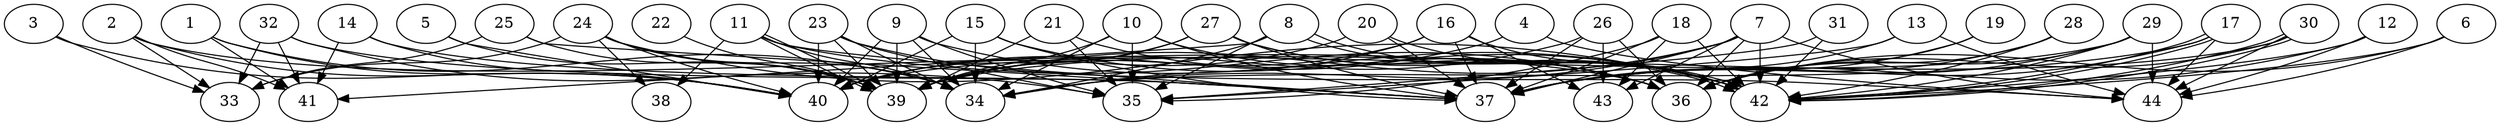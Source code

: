 // DAG (tier=3-complex, mode=compute, n=44, ccr=0.460, fat=0.800, density=0.628, regular=0.214, jump=0.306, mindata=1048576, maxdata=16777216)
// DAG automatically generated by daggen at Sun Aug 24 16:33:35 2025
// /home/ermia/Project/Environments/daggen/bin/daggen --dot --ccr 0.460 --fat 0.800 --regular 0.214 --density 0.628 --jump 0.306 --mindata 1048576 --maxdata 16777216 -n 44 
digraph G {
  1 [size="4399013549396464128", alpha="0.14", expect_size="2199506774698232064"]
  1 -> 34 [size ="2131675156840448"]
  1 -> 40 [size ="2131675156840448"]
  1 -> 41 [size ="2131675156840448"]
  2 [size="78720349339716848", alpha="0.14", expect_size="39360174669858424"]
  2 -> 33 [size ="1995389200760832"]
  2 -> 36 [size ="1995389200760832"]
  2 -> 40 [size ="1995389200760832"]
  2 -> 41 [size ="1995389200760832"]
  3 [size="1207116841612222660608", alpha="0.20", expect_size="603558420806111330304"]
  3 -> 33 [size ="906962908741632"]
  3 -> 40 [size ="906962908741632"]
  4 [size="4850373096863438", alpha="0.10", expect_size="2425186548431719"]
  4 -> 40 [size ="117650436915200"]
  4 -> 44 [size ="117650436915200"]
  5 [size="23570780520448000000", alpha="0.16", expect_size="11785390260224000000"]
  5 -> 39 [size ="65766686720000"]
  5 -> 40 [size ="65766686720000"]
  6 [size="184355244672221708288", alpha="0.13", expect_size="92177622336110854144"]
  6 -> 36 [size ="259135543181312"]
  6 -> 42 [size ="259135543181312"]
  6 -> 44 [size ="259135543181312"]
  7 [size="151708882158789", alpha="0.10", expect_size="75854441079394"]
  7 -> 34 [size ="11385228492800"]
  7 -> 36 [size ="11385228492800"]
  7 -> 37 [size ="11385228492800"]
  7 -> 39 [size ="11385228492800"]
  7 -> 42 [size ="11385228492800"]
  7 -> 43 [size ="11385228492800"]
  7 -> 44 [size ="11385228492800"]
  8 [size="2530498589413580288", alpha="0.15", expect_size="1265249294706790144"]
  8 -> 34 [size ="1401581006225408"]
  8 -> 35 [size ="1401581006225408"]
  8 -> 41 [size ="1401581006225408"]
  8 -> 42 [size ="1401581006225408"]
  8 -> 42 [size ="1401581006225408"]
  9 [size="52222308841011464", alpha="0.02", expect_size="26111154420505732"]
  9 -> 34 [size ="105896185167872"]
  9 -> 35 [size ="105896185167872"]
  9 -> 39 [size ="105896185167872"]
  9 -> 40 [size ="105896185167872"]
  9 -> 42 [size ="105896185167872"]
  10 [size="1264061603322628407296", alpha="0.05", expect_size="632030801661314203648"]
  10 -> 34 [size ="935266718056448"]
  10 -> 35 [size ="935266718056448"]
  10 -> 36 [size ="935266718056448"]
  10 -> 37 [size ="935266718056448"]
  10 -> 39 [size ="935266718056448"]
  11 [size="631876095393660928000", alpha="0.13", expect_size="315938047696830464000"]
  11 -> 34 [size ="589084963635200"]
  11 -> 37 [size ="589084963635200"]
  11 -> 38 [size ="589084963635200"]
  11 -> 39 [size ="589084963635200"]
  11 -> 39 [size ="589084963635200"]
  11 -> 44 [size ="589084963635200"]
  12 [size="89882828598767504", alpha="0.02", expect_size="44941414299383752"]
  12 -> 37 [size ="2183063291297792"]
  12 -> 42 [size ="2183063291297792"]
  12 -> 44 [size ="2183063291297792"]
  13 [size="65257627747913440", alpha="0.01", expect_size="32628813873956720"]
  13 -> 35 [size ="1329662315724800"]
  13 -> 37 [size ="1329662315724800"]
  13 -> 44 [size ="1329662315724800"]
  14 [size="23449281328511536", alpha="0.16", expect_size="11724640664255768"]
  14 -> 37 [size ="1410921595404288"]
  14 -> 40 [size ="1410921595404288"]
  14 -> 41 [size ="1410921595404288"]
  15 [size="252841772117731296", alpha="0.00", expect_size="126420886058865648"]
  15 -> 34 [size ="197158326239232"]
  15 -> 37 [size ="197158326239232"]
  15 -> 40 [size ="197158326239232"]
  15 -> 42 [size ="197158326239232"]
  16 [size="3091316953712010752", alpha="0.02", expect_size="1545658476856005376"]
  16 -> 34 [size ="1889450602790912"]
  16 -> 37 [size ="1889450602790912"]
  16 -> 39 [size ="1889450602790912"]
  16 -> 42 [size ="1889450602790912"]
  16 -> 43 [size ="1889450602790912"]
  17 [size="666346849763168128", alpha="0.03", expect_size="333173424881584064"]
  17 -> 34 [size ="700321001111552"]
  17 -> 37 [size ="700321001111552"]
  17 -> 42 [size ="700321001111552"]
  17 -> 42 [size ="700321001111552"]
  17 -> 44 [size ="700321001111552"]
  18 [size="7571033500810782", alpha="0.02", expect_size="3785516750405391"]
  18 -> 35 [size ="946282302537728"]
  18 -> 37 [size ="946282302537728"]
  18 -> 42 [size ="946282302537728"]
  18 -> 43 [size ="946282302537728"]
  19 [size="793158760995118848", alpha="0.07", expect_size="396579380497559424"]
  19 -> 36 [size ="413158439124992"]
  19 -> 37 [size ="413158439124992"]
  20 [size="367267880236741440", alpha="0.19", expect_size="183633940118370720"]
  20 -> 37 [size ="142875853586432"]
  20 -> 40 [size ="142875853586432"]
  20 -> 42 [size ="142875853586432"]
  21 [size="1335023182800379445248", alpha="0.08", expect_size="667511591400189722624"]
  21 -> 35 [size ="969949652713472"]
  21 -> 36 [size ="969949652713472"]
  21 -> 39 [size ="969949652713472"]
  22 [size="1541641459454590976", alpha="0.15", expect_size="770820729727295488"]
  22 -> 39 [size ="685985541128192"]
  23 [size="16777216000000000000", alpha="0.00", expect_size="8388608000000000000"]
  23 -> 34 [size ="52428800000000"]
  23 -> 35 [size ="52428800000000"]
  23 -> 36 [size ="52428800000000"]
  23 -> 39 [size ="52428800000000"]
  23 -> 40 [size ="52428800000000"]
  24 [size="3959910052134912000000", alpha="0.09", expect_size="1979955026067456000000"]
  24 -> 33 [size ="2002381701120000"]
  24 -> 34 [size ="2002381701120000"]
  24 -> 38 [size ="2002381701120000"]
  24 -> 39 [size ="2002381701120000"]
  24 -> 40 [size ="2002381701120000"]
  24 -> 42 [size ="2002381701120000"]
  25 [size="2437717604068981997568", alpha="0.08", expect_size="1218858802034490998784"]
  25 -> 33 [size ="1449035135188992"]
  25 -> 37 [size ="1449035135188992"]
  25 -> 39 [size ="1449035135188992"]
  26 [size="134217728000000000000", alpha="0.13", expect_size="67108864000000000000"]
  26 -> 36 [size ="209715200000000"]
  26 -> 37 [size ="209715200000000"]
  26 -> 39 [size ="209715200000000"]
  26 -> 43 [size ="209715200000000"]
  27 [size="984427442940780160", alpha="0.16", expect_size="492213721470390080"]
  27 -> 36 [size ="896005885132800"]
  27 -> 37 [size ="896005885132800"]
  27 -> 39 [size ="896005885132800"]
  27 -> 40 [size ="896005885132800"]
  27 -> 42 [size ="896005885132800"]
  28 [size="184481396280520448", alpha="0.16", expect_size="92240698140260224"]
  28 -> 36 [size ="117839004434432"]
  28 -> 37 [size ="117839004434432"]
  28 -> 42 [size ="117839004434432"]
  29 [size="3140502112394935271424", alpha="0.08", expect_size="1570251056197467635712"]
  29 -> 36 [size ="1715626372497408"]
  29 -> 37 [size ="1715626372497408"]
  29 -> 40 [size ="1715626372497408"]
  29 -> 42 [size ="1715626372497408"]
  29 -> 44 [size ="1715626372497408"]
  30 [size="894496419026790784", alpha="0.12", expect_size="447248209513395392"]
  30 -> 36 [size ="615238093242368"]
  30 -> 39 [size ="615238093242368"]
  30 -> 42 [size ="615238093242368"]
  30 -> 42 [size ="615238093242368"]
  30 -> 44 [size ="615238093242368"]
  31 [size="5300074195938113536", alpha="0.17", expect_size="2650037097969056768"]
  31 -> 35 [size ="1811707936636928"]
  31 -> 42 [size ="1811707936636928"]
  32 [size="30955835016053576", alpha="0.06", expect_size="15477917508026788"]
  32 -> 33 [size ="675707617280000"]
  32 -> 35 [size ="675707617280000"]
  32 -> 37 [size ="675707617280000"]
  32 -> 41 [size ="675707617280000"]
  33 [size="3900236993984307658752", alpha="0.04", expect_size="1950118496992153829376"]
  34 [size="40257440435394432", alpha="0.10", expect_size="20128720217697216"]
  35 [size="768494749437919232000", alpha="0.14", expect_size="384247374718959616000"]
  36 [size="305480431579212808192", alpha="0.05", expect_size="152740215789606404096"]
  37 [size="81657447614656144", alpha="0.07", expect_size="40828723807328072"]
  38 [size="197917487097171264", alpha="0.01", expect_size="98958743548585632"]
  39 [size="1914014007296000000000", alpha="0.05", expect_size="957007003648000000000"]
  40 [size="2422742881294184", alpha="0.03", expect_size="1211371440647092"]
  41 [size="11154859606285484032", alpha="0.20", expect_size="5577429803142742016"]
  42 [size="525662955882540544", alpha="0.00", expect_size="262831477941270272"]
  43 [size="1125387894588261", alpha="0.08", expect_size="562693947294130"]
  44 [size="3657320685845415460864", alpha="0.15", expect_size="1828660342922707730432"]
}